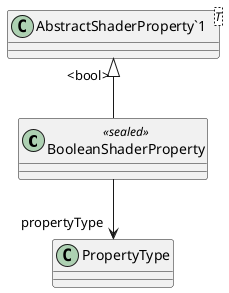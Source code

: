@startuml
class BooleanShaderProperty <<sealed>> {
}
class "AbstractShaderProperty`1"<T> {
}
"AbstractShaderProperty`1" "<bool>" <|-- BooleanShaderProperty
BooleanShaderProperty --> "propertyType" PropertyType
@enduml
